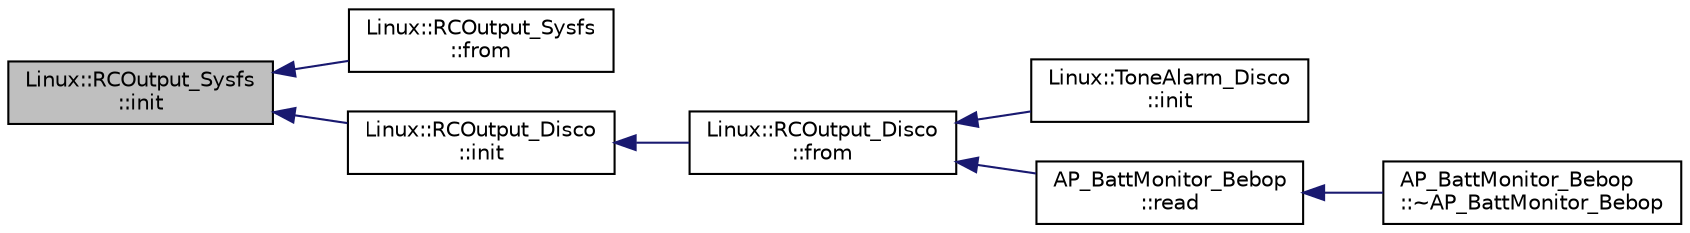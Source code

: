 digraph "Linux::RCOutput_Sysfs::init"
{
 // INTERACTIVE_SVG=YES
  edge [fontname="Helvetica",fontsize="10",labelfontname="Helvetica",labelfontsize="10"];
  node [fontname="Helvetica",fontsize="10",shape=record];
  rankdir="LR";
  Node1 [label="Linux::RCOutput_Sysfs\l::init",height=0.2,width=0.4,color="black", fillcolor="grey75", style="filled", fontcolor="black"];
  Node1 -> Node2 [dir="back",color="midnightblue",fontsize="10",style="solid",fontname="Helvetica"];
  Node2 [label="Linux::RCOutput_Sysfs\l::from",height=0.2,width=0.4,color="black", fillcolor="white", style="filled",URL="$classLinux_1_1RCOutput__Sysfs.html#a68d76708ae4d1edde0af071d455248d1"];
  Node1 -> Node3 [dir="back",color="midnightblue",fontsize="10",style="solid",fontname="Helvetica"];
  Node3 [label="Linux::RCOutput_Disco\l::init",height=0.2,width=0.4,color="black", fillcolor="white", style="filled",URL="$classLinux_1_1RCOutput__Disco.html#aa7c4f715a6e793972896389de9d642ad"];
  Node3 -> Node4 [dir="back",color="midnightblue",fontsize="10",style="solid",fontname="Helvetica"];
  Node4 [label="Linux::RCOutput_Disco\l::from",height=0.2,width=0.4,color="black", fillcolor="white", style="filled",URL="$classLinux_1_1RCOutput__Disco.html#a8692caab118bef928bbc9cc2a0a494b9"];
  Node4 -> Node5 [dir="back",color="midnightblue",fontsize="10",style="solid",fontname="Helvetica"];
  Node5 [label="Linux::ToneAlarm_Disco\l::init",height=0.2,width=0.4,color="black", fillcolor="white", style="filled",URL="$classLinux_1_1ToneAlarm__Disco.html#a4560b4c776576123f40fbd85a3f9da37"];
  Node4 -> Node6 [dir="back",color="midnightblue",fontsize="10",style="solid",fontname="Helvetica"];
  Node6 [label="AP_BattMonitor_Bebop\l::read",height=0.2,width=0.4,color="black", fillcolor="white", style="filled",URL="$classAP__BattMonitor__Bebop.html#a21f5d7fd4482fff9ca7d42b91770871b"];
  Node6 -> Node7 [dir="back",color="midnightblue",fontsize="10",style="solid",fontname="Helvetica"];
  Node7 [label="AP_BattMonitor_Bebop\l::~AP_BattMonitor_Bebop",height=0.2,width=0.4,color="black", fillcolor="white", style="filled",URL="$classAP__BattMonitor__Bebop.html#ae3bddd45e54f95f4641bf52fa8d32f8a"];
}
